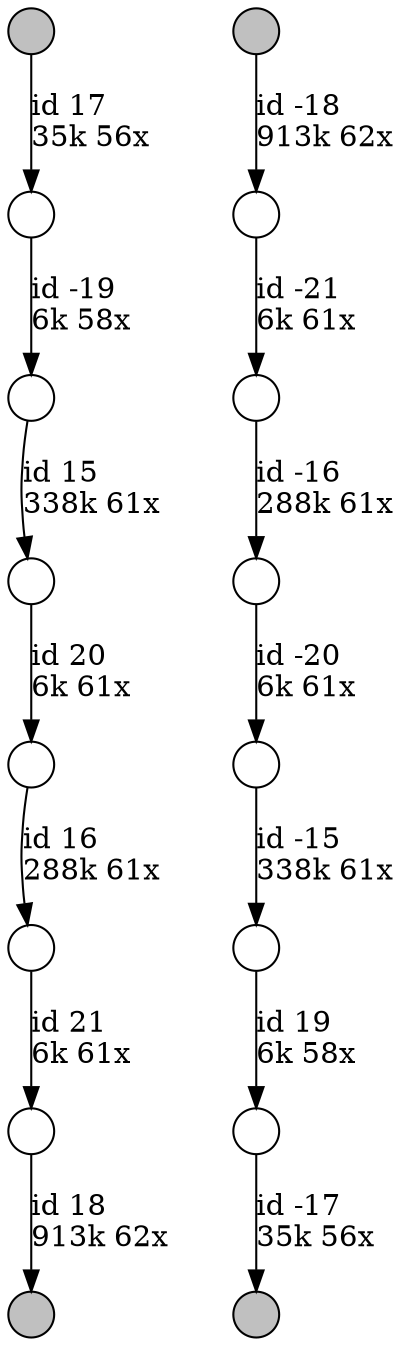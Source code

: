 digraph {
nodesep = 0.5;
node [shape = circle, label = "", height = 0.3];
"0" [style = "filled", fillcolor = "grey"];
"1" [style = "filled", fillcolor = "grey"];
"2" [style = "filled", fillcolor = "grey"];
"3" [style = "filled", fillcolor = "grey"];
"5" -> "4" [label = "id 21\l6k 61x", color = "black"] ;
"7" -> "6" [label = "id -19\l6k 58x", color = "black"] ;
"9" -> "8" [label = "id 19\l6k 58x", color = "black"] ;
"3" -> "10" [label = "id -18\l913k 62x", color = "black"] ;
"8" -> "1" [label = "id -17\l35k 56x", color = "black"] ;
"11" -> "5" [label = "id 16\l288k 61x", color = "black"] ;
"6" -> "12" [label = "id 15\l338k 61x", color = "black"] ;
"14" -> "13" [label = "id -20\l6k 61x", color = "black"] ;
"0" -> "7" [label = "id 17\l35k 56x", color = "black"] ;
"15" -> "14" [label = "id -16\l288k 61x", color = "black"] ;
"10" -> "15" [label = "id -21\l6k 61x", color = "black"] ;
"4" -> "2" [label = "id 18\l913k 62x", color = "black"] ;
"13" -> "9" [label = "id -15\l338k 61x", color = "black"] ;
"12" -> "11" [label = "id 20\l6k 61x", color = "black"] ;
}
